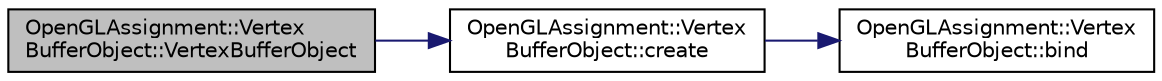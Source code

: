 digraph "OpenGLAssignment::VertexBufferObject::VertexBufferObject"
{
 // LATEX_PDF_SIZE
  edge [fontname="Helvetica",fontsize="10",labelfontname="Helvetica",labelfontsize="10"];
  node [fontname="Helvetica",fontsize="10",shape=record];
  rankdir="LR";
  Node1 [label="OpenGLAssignment::Vertex\lBufferObject::VertexBufferObject",height=0.2,width=0.4,color="black", fillcolor="grey75", style="filled", fontcolor="black",tooltip=" "];
  Node1 -> Node2 [color="midnightblue",fontsize="10",style="solid",fontname="Helvetica"];
  Node2 [label="OpenGLAssignment::Vertex\lBufferObject::create",height=0.2,width=0.4,color="black", fillcolor="white", style="filled",URL="$class_open_g_l_assignment_1_1_vertex_buffer_object.html#ab7ba5620630790a0d4a9296c5208989f",tooltip="Create a buffer in the video memory."];
  Node2 -> Node3 [color="midnightblue",fontsize="10",style="solid",fontname="Helvetica"];
  Node3 [label="OpenGLAssignment::Vertex\lBufferObject::bind",height=0.2,width=0.4,color="black", fillcolor="white", style="filled",URL="$class_open_g_l_assignment_1_1_vertex_buffer_object.html#adbb2cb02714b82fc1f69bf8897c38eb8",tooltip="Binds the buffer to use it."];
}
